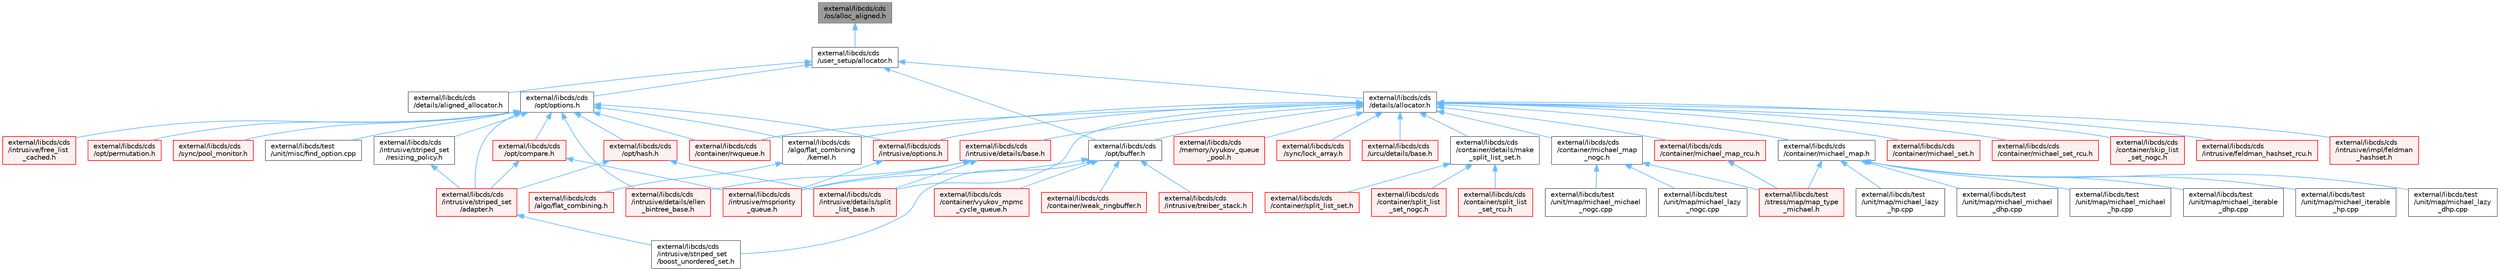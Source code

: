 digraph "external/libcds/cds/os/alloc_aligned.h"
{
 // LATEX_PDF_SIZE
  bgcolor="transparent";
  edge [fontname=Helvetica,fontsize=10,labelfontname=Helvetica,labelfontsize=10];
  node [fontname=Helvetica,fontsize=10,shape=box,height=0.2,width=0.4];
  Node1 [id="Node000001",label="external/libcds/cds\l/os/alloc_aligned.h",height=0.2,width=0.4,color="gray40", fillcolor="grey60", style="filled", fontcolor="black",tooltip=" "];
  Node1 -> Node2 [id="edge1_Node000001_Node000002",dir="back",color="steelblue1",style="solid",tooltip=" "];
  Node2 [id="Node000002",label="external/libcds/cds\l/user_setup/allocator.h",height=0.2,width=0.4,color="grey40", fillcolor="white", style="filled",URL="$external_2libcds_2cds_2user__setup_2allocator_8h.html",tooltip="Default implementation of allocator classes."];
  Node2 -> Node3 [id="edge2_Node000002_Node000003",dir="back",color="steelblue1",style="solid",tooltip=" "];
  Node3 [id="Node000003",label="external/libcds/cds\l/details/aligned_allocator.h",height=0.2,width=0.4,color="grey40", fillcolor="white", style="filled",URL="$aligned__allocator_8h.html",tooltip=" "];
  Node2 -> Node4 [id="edge3_Node000002_Node000004",dir="back",color="steelblue1",style="solid",tooltip=" "];
  Node4 [id="Node000004",label="external/libcds/cds\l/details/allocator.h",height=0.2,width=0.4,color="grey40", fillcolor="white", style="filled",URL="$external_2libcds_2cds_2details_2allocator_8h.html",tooltip=" "];
  Node4 -> Node5 [id="edge4_Node000004_Node000005",dir="back",color="steelblue1",style="solid",tooltip=" "];
  Node5 [id="Node000005",label="external/libcds/cds\l/algo/flat_combining\l/kernel.h",height=0.2,width=0.4,color="grey40", fillcolor="white", style="filled",URL="$libcds_2cds_2algo_2flat__combining_2kernel_8h.html",tooltip=" "];
  Node5 -> Node6 [id="edge5_Node000005_Node000006",dir="back",color="steelblue1",style="solid",tooltip=" "];
  Node6 [id="Node000006",label="external/libcds/cds\l/algo/flat_combining.h",height=0.2,width=0.4,color="red", fillcolor="#FFF0F0", style="filled",URL="$flat__combining_8h.html",tooltip=" "];
  Node4 -> Node43 [id="edge6_Node000004_Node000043",dir="back",color="steelblue1",style="solid",tooltip=" "];
  Node43 [id="Node000043",label="external/libcds/cds\l/container/details/make\l_split_list_set.h",height=0.2,width=0.4,color="grey40", fillcolor="white", style="filled",URL="$make__split__list__set_8h.html",tooltip=" "];
  Node43 -> Node44 [id="edge7_Node000043_Node000044",dir="back",color="steelblue1",style="solid",tooltip=" "];
  Node44 [id="Node000044",label="external/libcds/cds\l/container/split_list_set.h",height=0.2,width=0.4,color="red", fillcolor="#FFF0F0", style="filled",URL="$split__list__set_8h.html",tooltip=" "];
  Node43 -> Node77 [id="edge8_Node000043_Node000077",dir="back",color="steelblue1",style="solid",tooltip=" "];
  Node77 [id="Node000077",label="external/libcds/cds\l/container/split_list\l_set_nogc.h",height=0.2,width=0.4,color="red", fillcolor="#FFF0F0", style="filled",URL="$split__list__set__nogc_8h.html",tooltip=" "];
  Node43 -> Node83 [id="edge9_Node000043_Node000083",dir="back",color="steelblue1",style="solid",tooltip=" "];
  Node83 [id="Node000083",label="external/libcds/cds\l/container/split_list\l_set_rcu.h",height=0.2,width=0.4,color="red", fillcolor="#FFF0F0", style="filled",URL="$split__list__set__rcu_8h.html",tooltip=" "];
  Node4 -> Node101 [id="edge10_Node000004_Node000101",dir="back",color="steelblue1",style="solid",tooltip=" "];
  Node101 [id="Node000101",label="external/libcds/cds\l/container/michael_map.h",height=0.2,width=0.4,color="grey40", fillcolor="white", style="filled",URL="$michael__map_8h.html",tooltip=" "];
  Node101 -> Node102 [id="edge11_Node000101_Node000102",dir="back",color="steelblue1",style="solid",tooltip=" "];
  Node102 [id="Node000102",label="external/libcds/test\l/stress/map/map_type\l_michael.h",height=0.2,width=0.4,color="red", fillcolor="#FFF0F0", style="filled",URL="$map__type__michael_8h.html",tooltip=" "];
  Node101 -> Node112 [id="edge12_Node000101_Node000112",dir="back",color="steelblue1",style="solid",tooltip=" "];
  Node112 [id="Node000112",label="external/libcds/test\l/unit/map/michael_iterable\l_dhp.cpp",height=0.2,width=0.4,color="grey40", fillcolor="white", style="filled",URL="$map_2michael__iterable__dhp_8cpp.html",tooltip=" "];
  Node101 -> Node113 [id="edge13_Node000101_Node000113",dir="back",color="steelblue1",style="solid",tooltip=" "];
  Node113 [id="Node000113",label="external/libcds/test\l/unit/map/michael_iterable\l_hp.cpp",height=0.2,width=0.4,color="grey40", fillcolor="white", style="filled",URL="$map_2michael__iterable__hp_8cpp.html",tooltip=" "];
  Node101 -> Node114 [id="edge14_Node000101_Node000114",dir="back",color="steelblue1",style="solid",tooltip=" "];
  Node114 [id="Node000114",label="external/libcds/test\l/unit/map/michael_lazy\l_dhp.cpp",height=0.2,width=0.4,color="grey40", fillcolor="white", style="filled",URL="$map_2michael__lazy__dhp_8cpp.html",tooltip=" "];
  Node101 -> Node115 [id="edge15_Node000101_Node000115",dir="back",color="steelblue1",style="solid",tooltip=" "];
  Node115 [id="Node000115",label="external/libcds/test\l/unit/map/michael_lazy\l_hp.cpp",height=0.2,width=0.4,color="grey40", fillcolor="white", style="filled",URL="$map_2michael__lazy__hp_8cpp.html",tooltip=" "];
  Node101 -> Node116 [id="edge16_Node000101_Node000116",dir="back",color="steelblue1",style="solid",tooltip=" "];
  Node116 [id="Node000116",label="external/libcds/test\l/unit/map/michael_michael\l_dhp.cpp",height=0.2,width=0.4,color="grey40", fillcolor="white", style="filled",URL="$map_2michael__michael__dhp_8cpp.html",tooltip=" "];
  Node101 -> Node117 [id="edge17_Node000101_Node000117",dir="back",color="steelblue1",style="solid",tooltip=" "];
  Node117 [id="Node000117",label="external/libcds/test\l/unit/map/michael_michael\l_hp.cpp",height=0.2,width=0.4,color="grey40", fillcolor="white", style="filled",URL="$map_2michael__michael__hp_8cpp.html",tooltip=" "];
  Node4 -> Node118 [id="edge18_Node000004_Node000118",dir="back",color="steelblue1",style="solid",tooltip=" "];
  Node118 [id="Node000118",label="external/libcds/cds\l/container/michael_map\l_nogc.h",height=0.2,width=0.4,color="grey40", fillcolor="white", style="filled",URL="$michael__map__nogc_8h.html",tooltip=" "];
  Node118 -> Node102 [id="edge19_Node000118_Node000102",dir="back",color="steelblue1",style="solid",tooltip=" "];
  Node118 -> Node119 [id="edge20_Node000118_Node000119",dir="back",color="steelblue1",style="solid",tooltip=" "];
  Node119 [id="Node000119",label="external/libcds/test\l/unit/map/michael_lazy\l_nogc.cpp",height=0.2,width=0.4,color="grey40", fillcolor="white", style="filled",URL="$map_2michael__lazy__nogc_8cpp.html",tooltip=" "];
  Node118 -> Node120 [id="edge21_Node000118_Node000120",dir="back",color="steelblue1",style="solid",tooltip=" "];
  Node120 [id="Node000120",label="external/libcds/test\l/unit/map/michael_michael\l_nogc.cpp",height=0.2,width=0.4,color="grey40", fillcolor="white", style="filled",URL="$map_2michael__michael__nogc_8cpp.html",tooltip=" "];
  Node4 -> Node121 [id="edge22_Node000004_Node000121",dir="back",color="steelblue1",style="solid",tooltip=" "];
  Node121 [id="Node000121",label="external/libcds/cds\l/container/michael_map_rcu.h",height=0.2,width=0.4,color="red", fillcolor="#FFF0F0", style="filled",URL="$michael__map__rcu_8h.html",tooltip=" "];
  Node121 -> Node102 [id="edge23_Node000121_Node000102",dir="back",color="steelblue1",style="solid",tooltip=" "];
  Node4 -> Node130 [id="edge24_Node000004_Node000130",dir="back",color="steelblue1",style="solid",tooltip=" "];
  Node130 [id="Node000130",label="external/libcds/cds\l/container/michael_set.h",height=0.2,width=0.4,color="red", fillcolor="#FFF0F0", style="filled",URL="$container_2michael__set_8h.html",tooltip=" "];
  Node4 -> Node146 [id="edge25_Node000004_Node000146",dir="back",color="steelblue1",style="solid",tooltip=" "];
  Node146 [id="Node000146",label="external/libcds/cds\l/container/michael_set_rcu.h",height=0.2,width=0.4,color="red", fillcolor="#FFF0F0", style="filled",URL="$container_2michael__set__rcu_8h.html",tooltip=" "];
  Node4 -> Node155 [id="edge26_Node000004_Node000155",dir="back",color="steelblue1",style="solid",tooltip=" "];
  Node155 [id="Node000155",label="external/libcds/cds\l/container/rwqueue.h",height=0.2,width=0.4,color="red", fillcolor="#FFF0F0", style="filled",URL="$rwqueue_8h.html",tooltip=" "];
  Node4 -> Node157 [id="edge27_Node000004_Node000157",dir="back",color="steelblue1",style="solid",tooltip=" "];
  Node157 [id="Node000157",label="external/libcds/cds\l/container/skip_list\l_set_nogc.h",height=0.2,width=0.4,color="red", fillcolor="#FFF0F0", style="filled",URL="$skip__list__set__nogc_8h.html",tooltip=" "];
  Node4 -> Node171 [id="edge28_Node000004_Node000171",dir="back",color="steelblue1",style="solid",tooltip=" "];
  Node171 [id="Node000171",label="external/libcds/cds\l/intrusive/details/base.h",height=0.2,width=0.4,color="red", fillcolor="#FFF0F0", style="filled",URL="$external_2libcds_2cds_2intrusive_2details_2base_8h.html",tooltip=" "];
  Node171 -> Node491 [id="edge29_Node000171_Node000491",dir="back",color="steelblue1",style="solid",tooltip=" "];
  Node491 [id="Node000491",label="external/libcds/cds\l/intrusive/details/ellen\l_bintree_base.h",height=0.2,width=0.4,color="red", fillcolor="#FFF0F0", style="filled",URL="$intrusive_2details_2ellen__bintree__base_8h.html",tooltip=" "];
  Node171 -> Node598 [id="edge30_Node000171_Node000598",dir="back",color="steelblue1",style="solid",tooltip=" "];
  Node598 [id="Node000598",label="external/libcds/cds\l/intrusive/details/split\l_list_base.h",height=0.2,width=0.4,color="red", fillcolor="#FFF0F0", style="filled",URL="$intrusive_2details_2split__list__base_8h.html",tooltip=" "];
  Node171 -> Node604 [id="edge31_Node000171_Node000604",dir="back",color="steelblue1",style="solid",tooltip=" "];
  Node604 [id="Node000604",label="external/libcds/cds\l/intrusive/mspriority\l_queue.h",height=0.2,width=0.4,color="red", fillcolor="#FFF0F0", style="filled",URL="$intrusive_2mspriority__queue_8h.html",tooltip=" "];
  Node4 -> Node598 [id="edge32_Node000004_Node000598",dir="back",color="steelblue1",style="solid",tooltip=" "];
  Node4 -> Node498 [id="edge33_Node000004_Node000498",dir="back",color="steelblue1",style="solid",tooltip=" "];
  Node498 [id="Node000498",label="external/libcds/cds\l/intrusive/feldman_hashset_rcu.h",height=0.2,width=0.4,color="red", fillcolor="#FFF0F0", style="filled",URL="$intrusive_2feldman__hashset__rcu_8h.html",tooltip=" "];
  Node4 -> Node501 [id="edge34_Node000004_Node000501",dir="back",color="steelblue1",style="solid",tooltip=" "];
  Node501 [id="Node000501",label="external/libcds/cds\l/intrusive/impl/feldman\l_hashset.h",height=0.2,width=0.4,color="red", fillcolor="#FFF0F0", style="filled",URL="$intrusive_2impl_2feldman__hashset_8h.html",tooltip=" "];
  Node4 -> Node628 [id="edge35_Node000004_Node000628",dir="back",color="steelblue1",style="solid",tooltip=" "];
  Node628 [id="Node000628",label="external/libcds/cds\l/intrusive/options.h",height=0.2,width=0.4,color="red", fillcolor="#FFF0F0", style="filled",URL="$intrusive_2options_8h.html",tooltip=" "];
  Node628 -> Node604 [id="edge36_Node000628_Node000604",dir="back",color="steelblue1",style="solid",tooltip=" "];
  Node4 -> Node386 [id="edge37_Node000004_Node000386",dir="back",color="steelblue1",style="solid",tooltip=" "];
  Node386 [id="Node000386",label="external/libcds/cds\l/memory/vyukov_queue\l_pool.h",height=0.2,width=0.4,color="red", fillcolor="#FFF0F0", style="filled",URL="$vyukov__queue__pool_8h.html",tooltip=" "];
  Node4 -> Node630 [id="edge38_Node000004_Node000630",dir="back",color="steelblue1",style="solid",tooltip=" "];
  Node630 [id="Node000630",label="external/libcds/cds\l/opt/buffer.h",height=0.2,width=0.4,color="grey40", fillcolor="white", style="filled",URL="$external_2libcds_2cds_2opt_2buffer_8h.html",tooltip=" "];
  Node630 -> Node384 [id="edge39_Node000630_Node000384",dir="back",color="steelblue1",style="solid",tooltip=" "];
  Node384 [id="Node000384",label="external/libcds/cds\l/container/vyukov_mpmc\l_cycle_queue.h",height=0.2,width=0.4,color="red", fillcolor="#FFF0F0", style="filled",URL="$container_2vyukov__mpmc__cycle__queue_8h.html",tooltip=" "];
  Node630 -> Node481 [id="edge40_Node000630_Node000481",dir="back",color="steelblue1",style="solid",tooltip=" "];
  Node481 [id="Node000481",label="external/libcds/cds\l/container/weak_ringbuffer.h",height=0.2,width=0.4,color="red", fillcolor="#FFF0F0", style="filled",URL="$weak__ringbuffer_8h.html",tooltip=" "];
  Node630 -> Node604 [id="edge41_Node000630_Node000604",dir="back",color="steelblue1",style="solid",tooltip=" "];
  Node630 -> Node631 [id="edge42_Node000630_Node000631",dir="back",color="steelblue1",style="solid",tooltip=" "];
  Node631 [id="Node000631",label="external/libcds/cds\l/intrusive/striped_set\l/boost_unordered_set.h",height=0.2,width=0.4,color="grey40", fillcolor="white", style="filled",URL="$intrusive_2striped__set_2boost__unordered__set_8h.html",tooltip=" "];
  Node630 -> Node581 [id="edge43_Node000630_Node000581",dir="back",color="steelblue1",style="solid",tooltip=" "];
  Node581 [id="Node000581",label="external/libcds/cds\l/intrusive/treiber_stack.h",height=0.2,width=0.4,color="red", fillcolor="#FFF0F0", style="filled",URL="$intrusive_2treiber__stack_8h.html",tooltip=" "];
  Node4 -> Node632 [id="edge44_Node000004_Node000632",dir="back",color="steelblue1",style="solid",tooltip=" "];
  Node632 [id="Node000632",label="external/libcds/cds\l/sync/lock_array.h",height=0.2,width=0.4,color="red", fillcolor="#FFF0F0", style="filled",URL="$lock__array_8h.html",tooltip=" "];
  Node4 -> Node655 [id="edge45_Node000004_Node000655",dir="back",color="steelblue1",style="solid",tooltip=" "];
  Node655 [id="Node000655",label="external/libcds/cds\l/urcu/details/base.h",height=0.2,width=0.4,color="red", fillcolor="#FFF0F0", style="filled",URL="$external_2libcds_2cds_2urcu_2details_2base_8h.html",tooltip=" "];
  Node2 -> Node630 [id="edge46_Node000002_Node000630",dir="back",color="steelblue1",style="solid",tooltip=" "];
  Node2 -> Node1016 [id="edge47_Node000002_Node001016",dir="back",color="steelblue1",style="solid",tooltip=" "];
  Node1016 [id="Node001016",label="external/libcds/cds\l/opt/options.h",height=0.2,width=0.4,color="grey40", fillcolor="white", style="filled",URL="$opt_2options_8h.html",tooltip=" "];
  Node1016 -> Node5 [id="edge48_Node001016_Node000005",dir="back",color="steelblue1",style="solid",tooltip=" "];
  Node1016 -> Node155 [id="edge49_Node001016_Node000155",dir="back",color="steelblue1",style="solid",tooltip=" "];
  Node1016 -> Node491 [id="edge50_Node001016_Node000491",dir="back",color="steelblue1",style="solid",tooltip=" "];
  Node1016 -> Node1017 [id="edge51_Node001016_Node001017",dir="back",color="steelblue1",style="solid",tooltip=" "];
  Node1017 [id="Node001017",label="external/libcds/cds\l/intrusive/free_list\l_cached.h",height=0.2,width=0.4,color="red", fillcolor="#FFF0F0", style="filled",URL="$free__list__cached_8h.html",tooltip=" "];
  Node1016 -> Node628 [id="edge52_Node001016_Node000628",dir="back",color="steelblue1",style="solid",tooltip=" "];
  Node1016 -> Node1018 [id="edge53_Node001016_Node001018",dir="back",color="steelblue1",style="solid",tooltip=" "];
  Node1018 [id="Node001018",label="external/libcds/cds\l/intrusive/striped_set\l/adapter.h",height=0.2,width=0.4,color="red", fillcolor="#FFF0F0", style="filled",URL="$intrusive_2striped__set_2adapter_8h.html",tooltip=" "];
  Node1018 -> Node631 [id="edge54_Node001018_Node000631",dir="back",color="steelblue1",style="solid",tooltip=" "];
  Node1016 -> Node1026 [id="edge55_Node001016_Node001026",dir="back",color="steelblue1",style="solid",tooltip=" "];
  Node1026 [id="Node001026",label="external/libcds/cds\l/intrusive/striped_set\l/resizing_policy.h",height=0.2,width=0.4,color="grey40", fillcolor="white", style="filled",URL="$resizing__policy_8h.html",tooltip=" "];
  Node1026 -> Node1018 [id="edge56_Node001026_Node001018",dir="back",color="steelblue1",style="solid",tooltip=" "];
  Node1016 -> Node1027 [id="edge57_Node001016_Node001027",dir="back",color="steelblue1",style="solid",tooltip=" "];
  Node1027 [id="Node001027",label="external/libcds/cds\l/opt/compare.h",height=0.2,width=0.4,color="red", fillcolor="#FFF0F0", style="filled",URL="$external_2libcds_2cds_2opt_2compare_8h.html",tooltip=" "];
  Node1027 -> Node604 [id="edge58_Node001027_Node000604",dir="back",color="steelblue1",style="solid",tooltip=" "];
  Node1027 -> Node1018 [id="edge59_Node001027_Node001018",dir="back",color="steelblue1",style="solid",tooltip=" "];
  Node1016 -> Node1029 [id="edge60_Node001016_Node001029",dir="back",color="steelblue1",style="solid",tooltip=" "];
  Node1029 [id="Node001029",label="external/libcds/cds\l/opt/hash.h",height=0.2,width=0.4,color="red", fillcolor="#FFF0F0", style="filled",URL="$external_2libcds_2cds_2opt_2hash_8h.html",tooltip=" "];
  Node1029 -> Node598 [id="edge61_Node001029_Node000598",dir="back",color="steelblue1",style="solid",tooltip=" "];
  Node1029 -> Node1018 [id="edge62_Node001029_Node001018",dir="back",color="steelblue1",style="solid",tooltip=" "];
  Node1016 -> Node1074 [id="edge63_Node001016_Node001074",dir="back",color="steelblue1",style="solid",tooltip=" "];
  Node1074 [id="Node001074",label="external/libcds/cds\l/opt/permutation.h",height=0.2,width=0.4,color="red", fillcolor="#FFF0F0", style="filled",URL="$permutation_8h.html",tooltip=" "];
  Node1016 -> Node1076 [id="edge64_Node001016_Node001076",dir="back",color="steelblue1",style="solid",tooltip=" "];
  Node1076 [id="Node001076",label="external/libcds/cds\l/sync/pool_monitor.h",height=0.2,width=0.4,color="red", fillcolor="#FFF0F0", style="filled",URL="$pool__monitor_8h.html",tooltip=" "];
  Node1016 -> Node1077 [id="edge65_Node001016_Node001077",dir="back",color="steelblue1",style="solid",tooltip=" "];
  Node1077 [id="Node001077",label="external/libcds/test\l/unit/misc/find_option.cpp",height=0.2,width=0.4,color="grey40", fillcolor="white", style="filled",URL="$find__option_8cpp.html",tooltip=" "];
}
